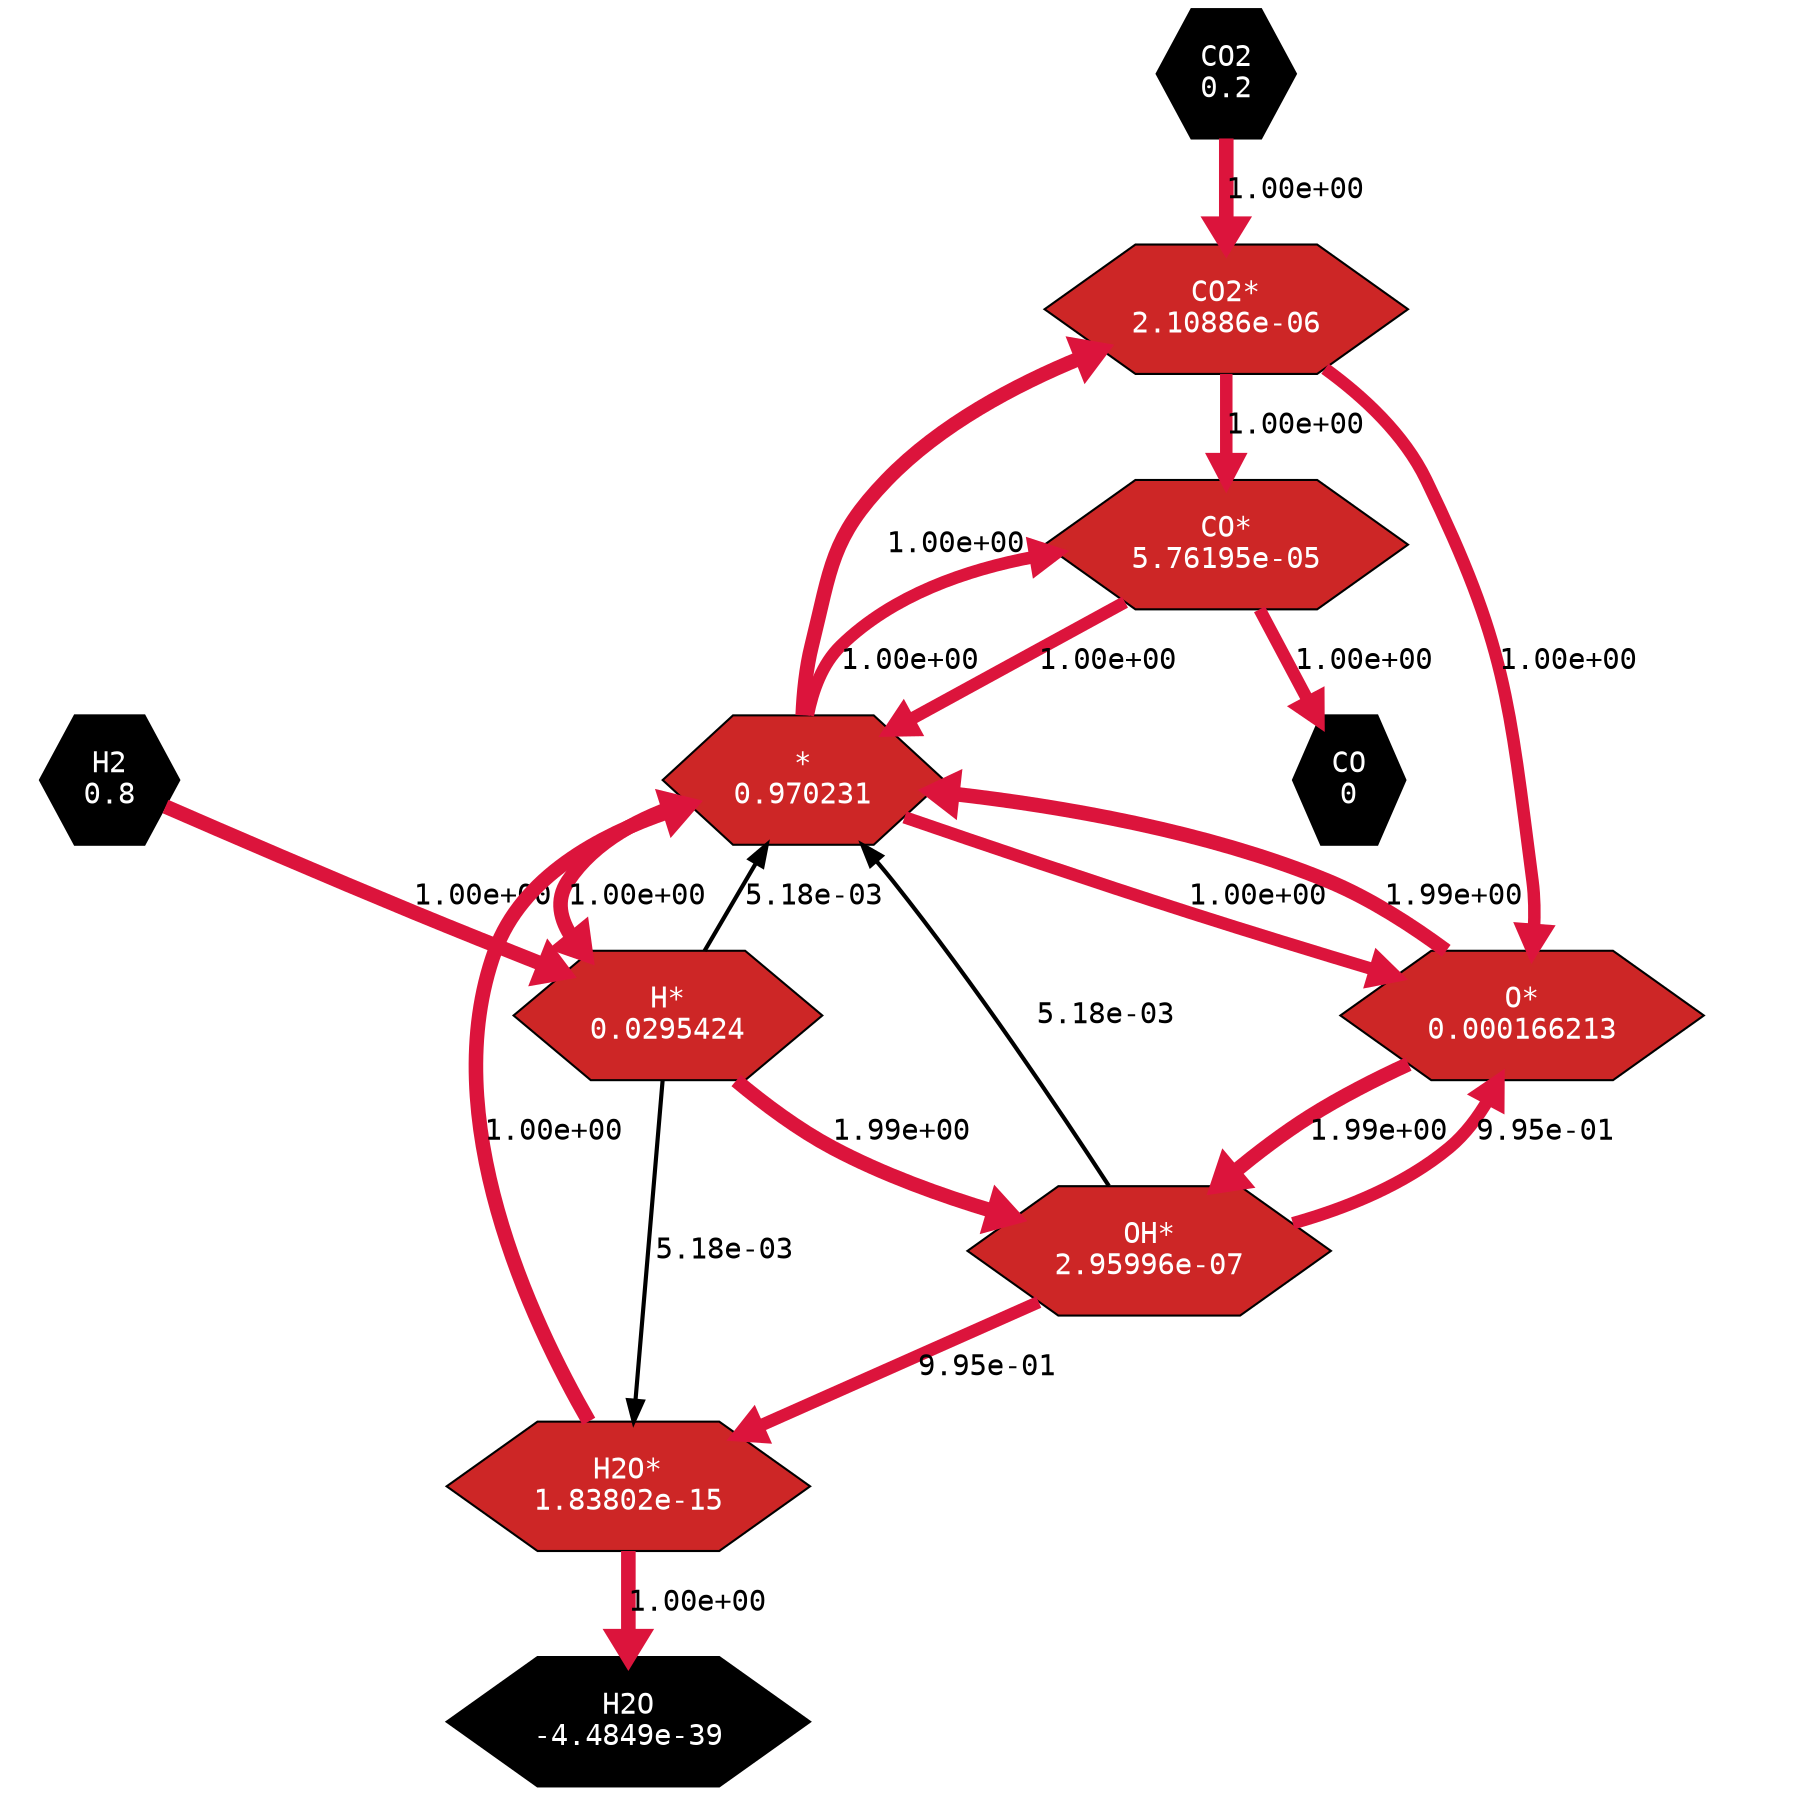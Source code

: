 strict digraph G {
	layout=dot
	rotate=0
	ratio=1
	rankdir=TB
	root=CO2
	"CO2" -> "CO2*" [label="1.00e+00",fontname="monospace",penwidth=7,color=crimson];
	"*" -> "CO2*" [label="1.00e+00",fontname="monospace",penwidth=7,color=crimson];
	"CO*" -> "CO" [label="1.00e+00",fontname="monospace",penwidth=6,color=crimson];
	"CO*" -> "*" [label="1.00e+00",fontname="monospace",penwidth=6,color=crimson];
	"H2" -> "H*" [label="1.00e+00",fontname="monospace",penwidth=7,color=crimson];
	"*" -> "H*" [label="1.00e+00",fontname="monospace",penwidth=7,color=crimson];
	"H2O*" -> "H2O" [label="1.00e+00",fontname="monospace",penwidth=7,color=crimson];
	"H2O*" -> "*" [label="1.00e+00",fontname="monospace",penwidth=7,color=crimson];
	"CO2*" -> "CO*" [label="1.00e+00",fontname="monospace",penwidth=6,color=crimson];
	"CO2*" -> "O*" [label="1.00e+00",fontname="monospace",penwidth=6,color=crimson];
	"*" -> "CO*" [label="1.00e+00",fontname="monospace",penwidth=6,color=crimson];
	"*" -> "O*" [label="1.00e+00",fontname="monospace",penwidth=6,color=crimson];
	"O*" -> "OH*" [label="1.99e+00",fontname="monospace",penwidth=7,color=crimson];
	"O*" -> "*" [label="1.99e+00",fontname="monospace",penwidth=7,color=crimson];
	"H*" -> "OH*" [label="1.99e+00",fontname="monospace",penwidth=7,color=crimson];
	"H*" -> "*" [label="1.99e+00",fontname="monospace",penwidth=7,color=crimson];
	"OH*" -> "H2O*" [label="5.18e-03",fontname="monospace",penwidth=2,color=black];
	"OH*" -> "*" [label="5.18e-03",fontname="monospace",penwidth=2,color=black];
	"H*" -> "H2O*" [label="5.18e-03",fontname="monospace",penwidth=2,color=black];
	"H*" -> "*" [label="5.18e-03",fontname="monospace",penwidth=2,color=black];
	"OH*" -> "O*" [label="9.95e-01",fontname="monospace",penwidth=6,color=crimson];
	"OH*" -> "H2O*" [label="9.95e-01",fontname="monospace",penwidth=6,color=crimson];
	"OH*" -> "O*" [label="9.95e-01",fontname="monospace",penwidth=6,color=crimson];
	"OH*" -> "H2O*" [label="9.95e-01",fontname="monospace",penwidth=6,color=crimson];
	"CO*"[fontname="monospace",shape=hexagon,label="CO*\n5.76195e-05",fillcolor=firebrick3,style=filled,fontcolor=white];
	"*"[fontname="monospace",shape=hexagon,label="*\n0.970231",fillcolor=firebrick3,style=filled,fontcolor=white];
	"H*"[fontname="monospace",shape=hexagon,label="H*\n0.0295424",fillcolor=firebrick3,style=filled,fontcolor=white];
	"CO"[fontname="monospace",shape=hexagon,label="CO\n0",fillcolor=black,style=filled,fontcolor=white];
	"OH*"[fontname="monospace",shape=hexagon,label="OH*\n2.95996e-07",fillcolor=firebrick3,style=filled,fontcolor=white];
	"H2"[fontname="monospace",shape=hexagon,label="H2\n0.8",fillcolor=black,style=filled,fontcolor=white];
	"H2O"[fontname="monospace",shape=hexagon,label="H2O\n-4.4849e-39",fillcolor=black,style=filled,fontcolor=white];
	"H2O*"[fontname="monospace",shape=hexagon,label="H2O*\n1.83802e-15",fillcolor=firebrick3,style=filled,fontcolor=white];
	"O*"[fontname="monospace",shape=hexagon,label="O*\n0.000166213",fillcolor=firebrick3,style=filled,fontcolor=white];
	"CO2*"[fontname="monospace",shape=hexagon,label="CO2*\n2.10886e-06",fillcolor=firebrick3,style=filled,fontcolor=white];
	"CO2"[fontname="monospace",shape=hexagon,label="CO2\n0.2",fillcolor=black,style=filled,fontcolor=white];
}
